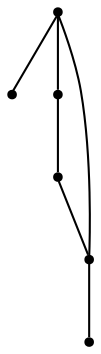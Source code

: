 graph {
  node [shape=point,comment="{\"directed\":false,\"doi\":\"10.1007/978-3-319-50106-2_27\",\"figure\":\"3 (2)\"}"]

  v0 [pos="290.8421753488299,1419.042086128998"]
  v1 [pos="369.7922511999839,1610.770261619152"]
  v2 [pos="290.84217534882987,1576.9361694641714"]
  v3 [pos="482.57270062319424,1497.9870294045184"]
  v4 [pos="448.73816200977876,1419.042086128998"]
  v5 [pos="448.7381620097788,1576.9361694641714"]

  v0 -- v1 [id="-1",pos="290.8421753488299,1419.042086128998 343.4755407029774,1479.192558303863 369.7880782100725,1543.1019501339144 369.7922511999839,1610.770261619152"]
  v2 -- v3 [id="-2",pos="290.84217534882987,1576.9361694641714 350.99340856214747,1524.3034094244028 414.90774869496147,1497.9870294045184 482.57270062319424,1497.9870294045184"]
  v4 -- v5 [id="-3",pos="448.73816200977876,1419.042086128998 448.7381620097788,1576.9361694641714 448.7381620097788,1576.9361694641714 448.7381620097788,1576.9361694641714"]
  v5 -- v2 [id="-4",pos="448.7381620097788,1576.9361694641714 290.84217534882987,1576.9361694641714 290.84217534882987,1576.9361694641714 290.84217534882987,1576.9361694641714"]
  v0 -- v4 [id="-6",pos="290.8421753488299,1419.042086128998 448.73816200977876,1419.042086128998 448.73816200977876,1419.042086128998 448.73816200977876,1419.042086128998"]
  v2 -- v0 [id="-7",pos="290.84217534882987,1576.9361694641714 290.8421753488299,1419.042086128998 290.8421753488299,1419.042086128998 290.8421753488299,1419.042086128998"]
}